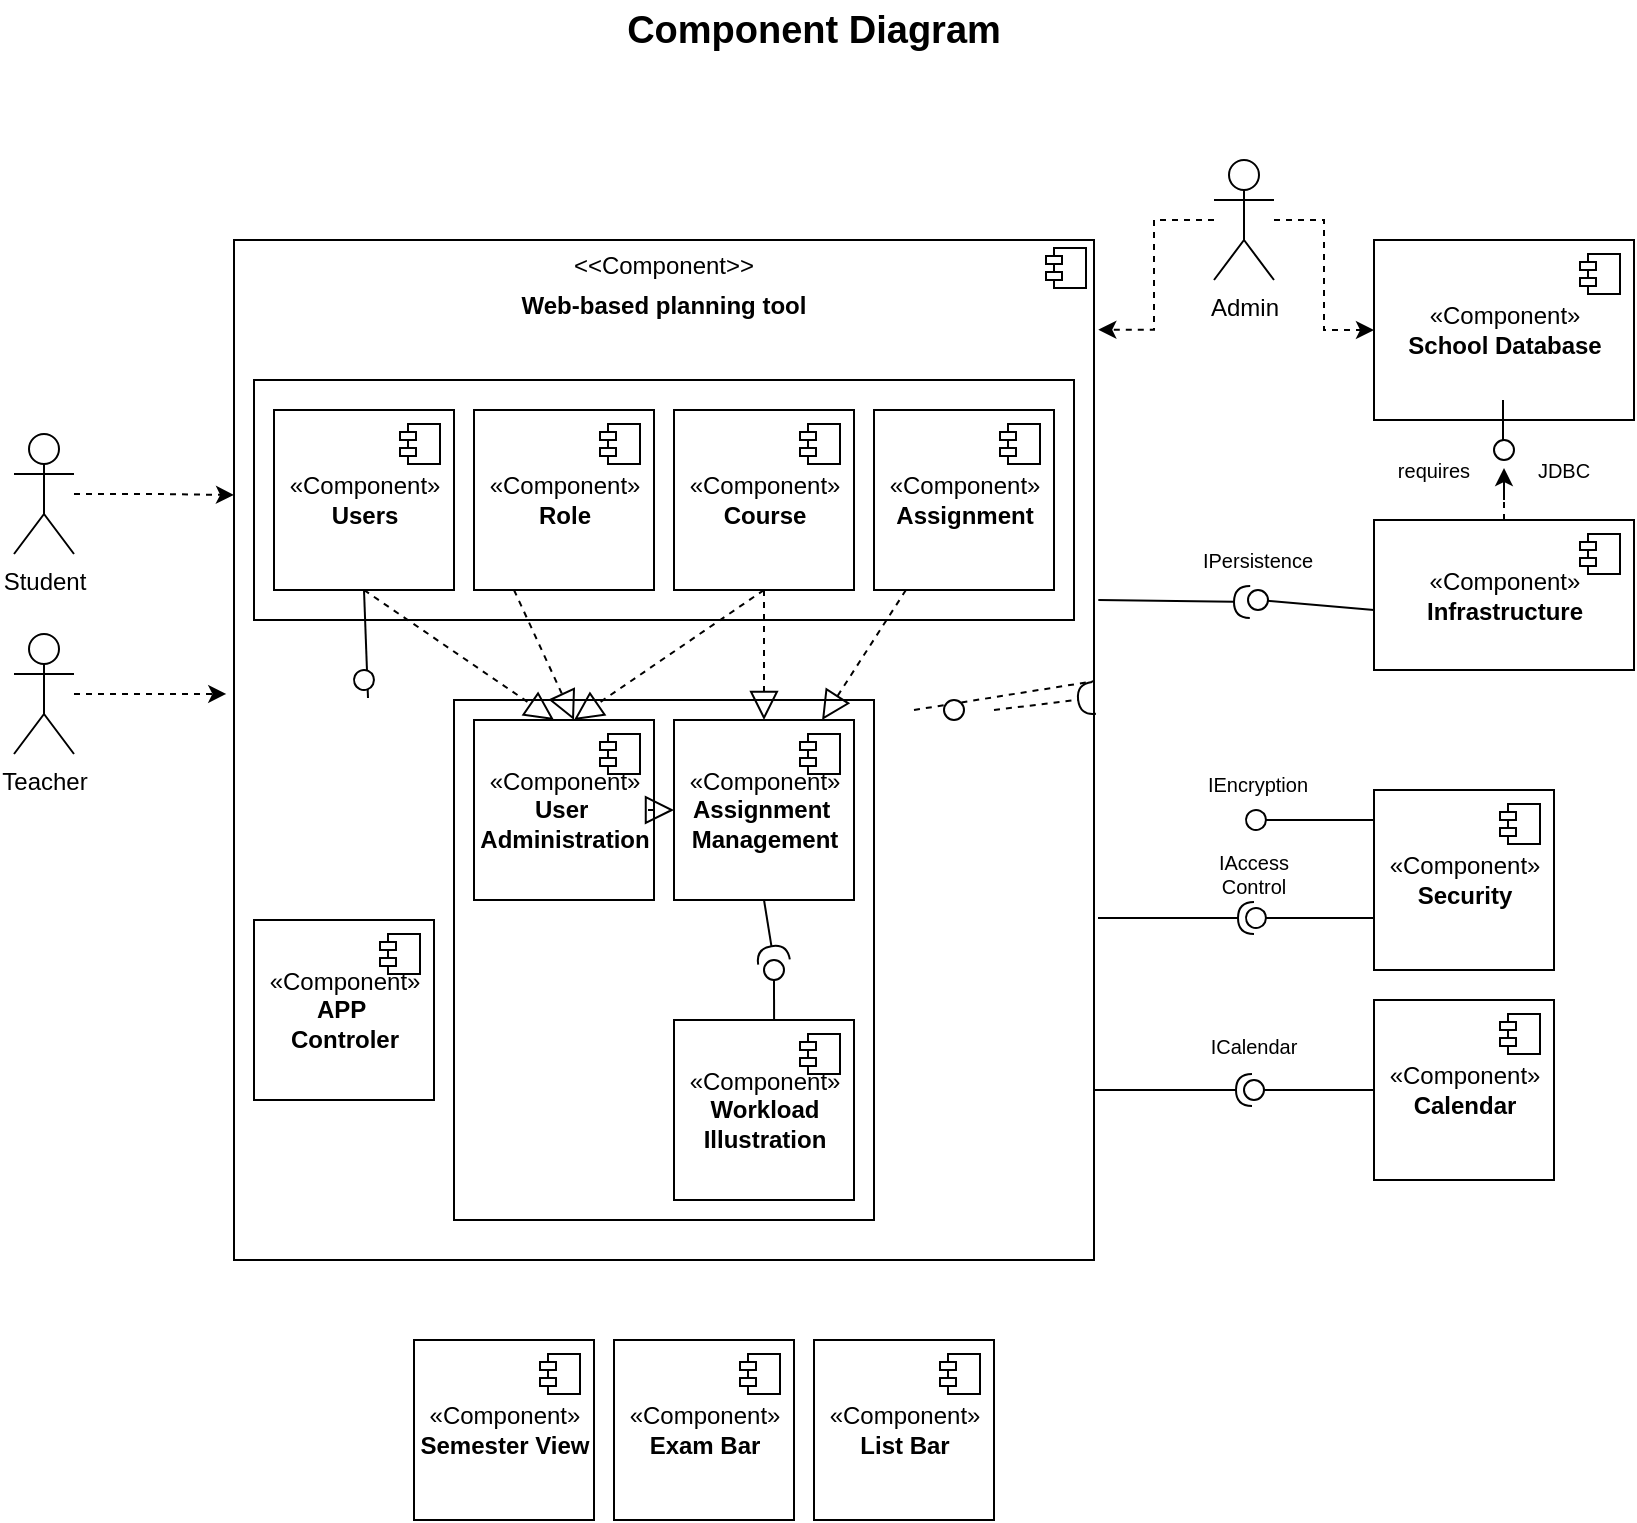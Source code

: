 <mxfile version="14.4.2" type="github">
  <diagram name="Page-1" id="5f0bae14-7c28-e335-631c-24af17079c00">
    <mxGraphModel dx="847" dy="510" grid="1" gridSize="10" guides="1" tooltips="1" connect="1" arrows="1" fold="1" page="1" pageScale="1" pageWidth="1100" pageHeight="850" background="#ffffff" math="0" shadow="0">
      <root>
        <mxCell id="0" />
        <mxCell id="1" parent="0" />
        <mxCell id="hPJNeQcR5pb7TXHDENTw-12" value="&lt;p style=&quot;margin: 0px ; margin-top: 6px ; text-align: center&quot;&gt;&amp;lt;&amp;lt;Component&amp;gt;&amp;gt;&lt;/p&gt;&lt;p style=&quot;margin: 0px ; margin-top: 6px ; text-align: center&quot;&gt;&lt;b&gt;Web-based planning tool&lt;/b&gt;&lt;/p&gt;" style="align=left;overflow=fill;html=1;dropTarget=0;" parent="1" vertex="1">
          <mxGeometry x="180" y="300" width="430" height="510" as="geometry" />
        </mxCell>
        <mxCell id="hPJNeQcR5pb7TXHDENTw-13" value="" style="shape=component;jettyWidth=8;jettyHeight=4;" parent="hPJNeQcR5pb7TXHDENTw-12" vertex="1">
          <mxGeometry x="1" width="20" height="20" relative="1" as="geometry">
            <mxPoint x="-24" y="4" as="offset" />
          </mxGeometry>
        </mxCell>
        <mxCell id="nPy8sIveKaSQb-D-Oaqv-60" value="" style="rounded=0;whiteSpace=wrap;html=1;fontSize=19;align=left;" vertex="1" parent="1">
          <mxGeometry x="290" y="530" width="210" height="260" as="geometry" />
        </mxCell>
        <mxCell id="nPy8sIveKaSQb-D-Oaqv-30" value="" style="rounded=0;whiteSpace=wrap;html=1;fontSize=19;align=left;" vertex="1" parent="1">
          <mxGeometry x="190" y="370" width="410" height="120" as="geometry" />
        </mxCell>
        <mxCell id="hPJNeQcR5pb7TXHDENTw-1" value="«Component»&lt;br&gt;&lt;b&gt;School Database&lt;/b&gt;" style="html=1;dropTarget=0;" parent="1" vertex="1">
          <mxGeometry x="750" y="300" width="130" height="90" as="geometry" />
        </mxCell>
        <mxCell id="hPJNeQcR5pb7TXHDENTw-2" value="" style="shape=module;jettyWidth=8;jettyHeight=4;" parent="hPJNeQcR5pb7TXHDENTw-1" vertex="1">
          <mxGeometry x="1" width="20" height="20" relative="1" as="geometry">
            <mxPoint x="-27" y="7" as="offset" />
          </mxGeometry>
        </mxCell>
        <mxCell id="hPJNeQcR5pb7TXHDENTw-20" style="edgeStyle=orthogonalEdgeStyle;rounded=0;orthogonalLoop=1;jettySize=auto;html=1;entryX=0;entryY=0.25;entryDx=0;entryDy=0;dashed=1;" parent="1" source="hPJNeQcR5pb7TXHDENTw-4" target="hPJNeQcR5pb7TXHDENTw-12" edge="1">
          <mxGeometry relative="1" as="geometry" />
        </mxCell>
        <object label="Student" id="hPJNeQcR5pb7TXHDENTw-4">
          <mxCell style="shape=umlActor;verticalLabelPosition=bottom;verticalAlign=top;html=1;" parent="1" vertex="1">
            <mxGeometry x="70" y="397" width="30" height="60" as="geometry" />
          </mxCell>
        </object>
        <mxCell id="hPJNeQcR5pb7TXHDENTw-21" style="edgeStyle=orthogonalEdgeStyle;rounded=0;orthogonalLoop=1;jettySize=auto;html=1;entryX=-0.009;entryY=0.445;entryDx=0;entryDy=0;entryPerimeter=0;dashed=1;" parent="1" source="hPJNeQcR5pb7TXHDENTw-8" target="hPJNeQcR5pb7TXHDENTw-12" edge="1">
          <mxGeometry relative="1" as="geometry" />
        </mxCell>
        <mxCell id="hPJNeQcR5pb7TXHDENTw-8" value="Teacher" style="shape=umlActor;verticalLabelPosition=bottom;verticalAlign=top;html=1;" parent="1" vertex="1">
          <mxGeometry x="70" y="497" width="30" height="60" as="geometry" />
        </mxCell>
        <mxCell id="GrHaTtCAGcDexZ11616I-4" value="" style="rounded=0;orthogonalLoop=1;jettySize=auto;html=1;endArrow=none;endFill=0;exitX=0;exitY=0.6;exitDx=0;exitDy=0;exitPerimeter=0;" parent="1" source="nPy8sIveKaSQb-D-Oaqv-73" target="GrHaTtCAGcDexZ11616I-6" edge="1">
          <mxGeometry relative="1" as="geometry">
            <mxPoint x="420" y="355" as="sourcePoint" />
          </mxGeometry>
        </mxCell>
        <mxCell id="GrHaTtCAGcDexZ11616I-5" value="" style="rounded=0;orthogonalLoop=1;jettySize=auto;html=1;endArrow=halfCircle;endFill=0;endSize=6;strokeWidth=1;exitX=1.005;exitY=0.353;exitDx=0;exitDy=0;exitPerimeter=0;entryX=0.1;entryY=0.6;entryDx=0;entryDy=0;entryPerimeter=0;" parent="1" edge="1">
          <mxGeometry relative="1" as="geometry">
            <mxPoint x="612.15" y="480.03" as="sourcePoint" />
            <mxPoint x="688" y="481" as="targetPoint" />
          </mxGeometry>
        </mxCell>
        <mxCell id="GrHaTtCAGcDexZ11616I-6" value="" style="ellipse;whiteSpace=wrap;html=1;fontFamily=Helvetica;fontSize=12;fontColor=#000000;align=center;strokeColor=#000000;fillColor=#ffffff;points=[];aspect=fixed;resizable=0;" parent="1" vertex="1">
          <mxGeometry x="687" y="475" width="10" height="10" as="geometry" />
        </mxCell>
        <mxCell id="nPy8sIveKaSQb-D-Oaqv-1" value="Component Diagram" style="text;align=center;fontStyle=1;verticalAlign=middle;spacingLeft=3;spacingRight=3;strokeColor=none;rotatable=0;points=[[0,0.5],[1,0.5]];portConstraint=eastwest;fontSize=19;" vertex="1" parent="1">
          <mxGeometry x="430" y="180" width="80" height="26" as="geometry" />
        </mxCell>
        <mxCell id="nPy8sIveKaSQb-D-Oaqv-10" value="«Component»&lt;br&gt;&lt;b&gt;Workload &lt;br&gt;Illustration&lt;/b&gt;" style="html=1;dropTarget=0;" vertex="1" parent="1">
          <mxGeometry x="400" y="690" width="90" height="90" as="geometry" />
        </mxCell>
        <mxCell id="nPy8sIveKaSQb-D-Oaqv-11" value="" style="shape=module;jettyWidth=8;jettyHeight=4;" vertex="1" parent="nPy8sIveKaSQb-D-Oaqv-10">
          <mxGeometry x="1" width="20" height="20" relative="1" as="geometry">
            <mxPoint x="-27" y="7" as="offset" />
          </mxGeometry>
        </mxCell>
        <mxCell id="nPy8sIveKaSQb-D-Oaqv-12" value="«Component»&lt;br&gt;&lt;b&gt;Semester View&lt;/b&gt;" style="html=1;dropTarget=0;" vertex="1" parent="1">
          <mxGeometry x="270" y="850" width="90" height="90" as="geometry" />
        </mxCell>
        <mxCell id="nPy8sIveKaSQb-D-Oaqv-13" value="" style="shape=module;jettyWidth=8;jettyHeight=4;" vertex="1" parent="nPy8sIveKaSQb-D-Oaqv-12">
          <mxGeometry x="1" width="20" height="20" relative="1" as="geometry">
            <mxPoint x="-27" y="7" as="offset" />
          </mxGeometry>
        </mxCell>
        <mxCell id="nPy8sIveKaSQb-D-Oaqv-14" value="«Component»&lt;br&gt;&lt;b&gt;Assignment&lt;/b&gt;" style="html=1;dropTarget=0;" vertex="1" parent="1">
          <mxGeometry x="500" y="385" width="90" height="90" as="geometry" />
        </mxCell>
        <mxCell id="nPy8sIveKaSQb-D-Oaqv-15" value="" style="shape=module;jettyWidth=8;jettyHeight=4;" vertex="1" parent="nPy8sIveKaSQb-D-Oaqv-14">
          <mxGeometry x="1" width="20" height="20" relative="1" as="geometry">
            <mxPoint x="-27" y="7" as="offset" />
          </mxGeometry>
        </mxCell>
        <mxCell id="nPy8sIveKaSQb-D-Oaqv-16" value="«Component»&lt;br&gt;&lt;b&gt;Calendar&lt;/b&gt;" style="html=1;dropTarget=0;" vertex="1" parent="1">
          <mxGeometry x="750" y="680" width="90" height="90" as="geometry" />
        </mxCell>
        <mxCell id="nPy8sIveKaSQb-D-Oaqv-17" value="" style="shape=module;jettyWidth=8;jettyHeight=4;" vertex="1" parent="nPy8sIveKaSQb-D-Oaqv-16">
          <mxGeometry x="1" width="20" height="20" relative="1" as="geometry">
            <mxPoint x="-27" y="7" as="offset" />
          </mxGeometry>
        </mxCell>
        <mxCell id="nPy8sIveKaSQb-D-Oaqv-18" value="«Component»&lt;br&gt;&lt;b&gt;Exam Bar&lt;/b&gt;" style="html=1;dropTarget=0;" vertex="1" parent="1">
          <mxGeometry x="370" y="850" width="90" height="90" as="geometry" />
        </mxCell>
        <mxCell id="nPy8sIveKaSQb-D-Oaqv-19" value="" style="shape=module;jettyWidth=8;jettyHeight=4;" vertex="1" parent="nPy8sIveKaSQb-D-Oaqv-18">
          <mxGeometry x="1" width="20" height="20" relative="1" as="geometry">
            <mxPoint x="-27" y="7" as="offset" />
          </mxGeometry>
        </mxCell>
        <mxCell id="nPy8sIveKaSQb-D-Oaqv-21" value="«Component»&lt;br&gt;&lt;b&gt;List Bar&lt;/b&gt;" style="html=1;dropTarget=0;" vertex="1" parent="1">
          <mxGeometry x="470" y="850" width="90" height="90" as="geometry" />
        </mxCell>
        <mxCell id="nPy8sIveKaSQb-D-Oaqv-22" value="" style="shape=module;jettyWidth=8;jettyHeight=4;" vertex="1" parent="nPy8sIveKaSQb-D-Oaqv-21">
          <mxGeometry x="1" width="20" height="20" relative="1" as="geometry">
            <mxPoint x="-27" y="7" as="offset" />
          </mxGeometry>
        </mxCell>
        <mxCell id="nPy8sIveKaSQb-D-Oaqv-24" value="«Component»&lt;br&gt;&lt;b&gt;Users&lt;/b&gt;" style="html=1;dropTarget=0;" vertex="1" parent="1">
          <mxGeometry x="200" y="385" width="90" height="90" as="geometry" />
        </mxCell>
        <mxCell id="nPy8sIveKaSQb-D-Oaqv-25" value="" style="shape=module;jettyWidth=8;jettyHeight=4;" vertex="1" parent="nPy8sIveKaSQb-D-Oaqv-24">
          <mxGeometry x="1" width="20" height="20" relative="1" as="geometry">
            <mxPoint x="-27" y="7" as="offset" />
          </mxGeometry>
        </mxCell>
        <mxCell id="nPy8sIveKaSQb-D-Oaqv-26" value="«Component»&lt;br&gt;&lt;b&gt;Role&lt;/b&gt;" style="html=1;dropTarget=0;" vertex="1" parent="1">
          <mxGeometry x="300" y="385" width="90" height="90" as="geometry" />
        </mxCell>
        <mxCell id="nPy8sIveKaSQb-D-Oaqv-27" value="" style="shape=module;jettyWidth=8;jettyHeight=4;" vertex="1" parent="nPy8sIveKaSQb-D-Oaqv-26">
          <mxGeometry x="1" width="20" height="20" relative="1" as="geometry">
            <mxPoint x="-27" y="7" as="offset" />
          </mxGeometry>
        </mxCell>
        <mxCell id="nPy8sIveKaSQb-D-Oaqv-28" value="«Component»&lt;br&gt;&lt;b&gt;Course&lt;/b&gt;" style="html=1;dropTarget=0;" vertex="1" parent="1">
          <mxGeometry x="400" y="385" width="90" height="90" as="geometry" />
        </mxCell>
        <mxCell id="nPy8sIveKaSQb-D-Oaqv-29" value="" style="shape=module;jettyWidth=8;jettyHeight=4;" vertex="1" parent="nPy8sIveKaSQb-D-Oaqv-28">
          <mxGeometry x="1" width="20" height="20" relative="1" as="geometry">
            <mxPoint x="-27" y="7" as="offset" />
          </mxGeometry>
        </mxCell>
        <mxCell id="nPy8sIveKaSQb-D-Oaqv-32" value="«Component»&lt;br&gt;&lt;b&gt;Assignment&amp;nbsp;&lt;br&gt;Management&lt;br&gt;&lt;/b&gt;" style="html=1;dropTarget=0;" vertex="1" parent="1">
          <mxGeometry x="400" y="540" width="90" height="90" as="geometry" />
        </mxCell>
        <mxCell id="nPy8sIveKaSQb-D-Oaqv-33" value="" style="shape=module;jettyWidth=8;jettyHeight=4;" vertex="1" parent="nPy8sIveKaSQb-D-Oaqv-32">
          <mxGeometry x="1" width="20" height="20" relative="1" as="geometry">
            <mxPoint x="-27" y="7" as="offset" />
          </mxGeometry>
        </mxCell>
        <mxCell id="nPy8sIveKaSQb-D-Oaqv-34" value="«Component»&lt;br&gt;&lt;b&gt;User&amp;nbsp;&lt;br&gt;Administration&lt;br&gt;&lt;/b&gt;" style="html=1;dropTarget=0;" vertex="1" parent="1">
          <mxGeometry x="300" y="540" width="90" height="90" as="geometry" />
        </mxCell>
        <mxCell id="nPy8sIveKaSQb-D-Oaqv-35" value="" style="shape=module;jettyWidth=8;jettyHeight=4;" vertex="1" parent="nPy8sIveKaSQb-D-Oaqv-34">
          <mxGeometry x="1" width="20" height="20" relative="1" as="geometry">
            <mxPoint x="-27" y="7" as="offset" />
          </mxGeometry>
        </mxCell>
        <mxCell id="nPy8sIveKaSQb-D-Oaqv-39" value="«Component»&lt;br&gt;&lt;b&gt;Security&lt;/b&gt;" style="html=1;dropTarget=0;" vertex="1" parent="1">
          <mxGeometry x="750" y="575" width="90" height="90" as="geometry" />
        </mxCell>
        <mxCell id="nPy8sIveKaSQb-D-Oaqv-40" value="" style="shape=module;jettyWidth=8;jettyHeight=4;" vertex="1" parent="nPy8sIveKaSQb-D-Oaqv-39">
          <mxGeometry x="1" width="20" height="20" relative="1" as="geometry">
            <mxPoint x="-27" y="7" as="offset" />
          </mxGeometry>
        </mxCell>
        <mxCell id="nPy8sIveKaSQb-D-Oaqv-42" value="" style="rounded=0;orthogonalLoop=1;jettySize=auto;html=1;endArrow=none;endFill=0;fontSize=19;exitX=0;exitY=0.5;exitDx=0;exitDy=0;" edge="1" target="nPy8sIveKaSQb-D-Oaqv-44" parent="1" source="nPy8sIveKaSQb-D-Oaqv-16">
          <mxGeometry relative="1" as="geometry">
            <mxPoint x="620" y="745" as="sourcePoint" />
          </mxGeometry>
        </mxCell>
        <mxCell id="nPy8sIveKaSQb-D-Oaqv-43" value="" style="rounded=0;orthogonalLoop=1;jettySize=auto;html=1;endArrow=halfCircle;endFill=0;endSize=6;strokeWidth=1;fontSize=19;entryX=0;entryY=0.4;entryDx=0;entryDy=0;entryPerimeter=0;" edge="1" parent="1">
          <mxGeometry relative="1" as="geometry">
            <mxPoint x="610" y="725" as="sourcePoint" />
            <mxPoint x="689" y="725" as="targetPoint" />
          </mxGeometry>
        </mxCell>
        <mxCell id="nPy8sIveKaSQb-D-Oaqv-44" value="" style="ellipse;whiteSpace=wrap;html=1;fontFamily=Helvetica;fontSize=12;fontColor=#000000;align=center;strokeColor=#000000;fillColor=#ffffff;points=[];aspect=fixed;resizable=0;" vertex="1" parent="1">
          <mxGeometry x="685" y="720" width="10" height="10" as="geometry" />
        </mxCell>
        <mxCell id="nPy8sIveKaSQb-D-Oaqv-48" value="" style="rounded=0;orthogonalLoop=1;jettySize=auto;html=1;endArrow=none;endFill=0;fontSize=19;exitX=0.628;exitY=0.765;exitDx=0;exitDy=0;exitPerimeter=0;" edge="1" target="nPy8sIveKaSQb-D-Oaqv-50" parent="1" source="hPJNeQcR5pb7TXHDENTw-12">
          <mxGeometry relative="1" as="geometry">
            <mxPoint x="430" y="665" as="sourcePoint" />
          </mxGeometry>
        </mxCell>
        <mxCell id="nPy8sIveKaSQb-D-Oaqv-49" value="" style="rounded=0;orthogonalLoop=1;jettySize=auto;html=1;endArrow=halfCircle;endFill=0;endSize=6;strokeWidth=1;fontSize=19;exitX=0.5;exitY=1;exitDx=0;exitDy=0;entryX=0.5;entryY=0.1;entryDx=0;entryDy=0;entryPerimeter=0;" edge="1" target="nPy8sIveKaSQb-D-Oaqv-50" parent="1" source="nPy8sIveKaSQb-D-Oaqv-32">
          <mxGeometry relative="1" as="geometry">
            <mxPoint x="450" y="690" as="sourcePoint" />
          </mxGeometry>
        </mxCell>
        <mxCell id="nPy8sIveKaSQb-D-Oaqv-50" value="" style="ellipse;whiteSpace=wrap;html=1;fontFamily=Helvetica;fontSize=12;fontColor=#000000;align=center;strokeColor=#000000;fillColor=#ffffff;points=[];aspect=fixed;resizable=0;" vertex="1" parent="1">
          <mxGeometry x="445" y="660" width="10" height="10" as="geometry" />
        </mxCell>
        <mxCell id="nPy8sIveKaSQb-D-Oaqv-52" value="" style="endArrow=block;dashed=1;endFill=0;endSize=12;html=1;fontSize=19;exitX=0.5;exitY=1;exitDx=0;exitDy=0;" edge="1" parent="1" source="nPy8sIveKaSQb-D-Oaqv-24">
          <mxGeometry width="160" relative="1" as="geometry">
            <mxPoint x="230" y="480" as="sourcePoint" />
            <mxPoint x="340" y="540" as="targetPoint" />
          </mxGeometry>
        </mxCell>
        <mxCell id="nPy8sIveKaSQb-D-Oaqv-53" value="" style="endArrow=block;dashed=1;endFill=0;endSize=12;html=1;fontSize=19;" edge="1" parent="1">
          <mxGeometry width="160" relative="1" as="geometry">
            <mxPoint x="320" y="475" as="sourcePoint" />
            <mxPoint x="350" y="540" as="targetPoint" />
          </mxGeometry>
        </mxCell>
        <mxCell id="nPy8sIveKaSQb-D-Oaqv-55" value="" style="endArrow=block;dashed=1;endFill=0;endSize=12;html=1;fontSize=19;exitX=0.5;exitY=1;exitDx=0;exitDy=0;" edge="1" parent="1" source="nPy8sIveKaSQb-D-Oaqv-28">
          <mxGeometry width="160" relative="1" as="geometry">
            <mxPoint x="330" y="485" as="sourcePoint" />
            <mxPoint x="350" y="540" as="targetPoint" />
          </mxGeometry>
        </mxCell>
        <mxCell id="nPy8sIveKaSQb-D-Oaqv-56" value="" style="endArrow=block;dashed=1;endFill=0;endSize=12;html=1;fontSize=19;" edge="1" parent="1" source="nPy8sIveKaSQb-D-Oaqv-14" target="nPy8sIveKaSQb-D-Oaqv-32">
          <mxGeometry width="160" relative="1" as="geometry">
            <mxPoint x="340" y="495" as="sourcePoint" />
            <mxPoint x="370" y="560" as="targetPoint" />
          </mxGeometry>
        </mxCell>
        <mxCell id="nPy8sIveKaSQb-D-Oaqv-58" value="«Component»&lt;br&gt;&lt;b&gt;APP&amp;nbsp;&lt;br&gt;Controler&lt;br&gt;&lt;/b&gt;" style="html=1;dropTarget=0;" vertex="1" parent="1">
          <mxGeometry x="190" y="640" width="90" height="90" as="geometry" />
        </mxCell>
        <mxCell id="nPy8sIveKaSQb-D-Oaqv-59" value="" style="shape=module;jettyWidth=8;jettyHeight=4;" vertex="1" parent="nPy8sIveKaSQb-D-Oaqv-58">
          <mxGeometry x="1" width="20" height="20" relative="1" as="geometry">
            <mxPoint x="-27" y="7" as="offset" />
          </mxGeometry>
        </mxCell>
        <mxCell id="nPy8sIveKaSQb-D-Oaqv-61" value="" style="endArrow=block;dashed=1;endFill=0;endSize=12;html=1;fontSize=19;exitX=0.5;exitY=1;exitDx=0;exitDy=0;entryX=0.5;entryY=0;entryDx=0;entryDy=0;" edge="1" parent="1" source="nPy8sIveKaSQb-D-Oaqv-28" target="nPy8sIveKaSQb-D-Oaqv-32">
          <mxGeometry width="160" relative="1" as="geometry">
            <mxPoint x="455" y="485" as="sourcePoint" />
            <mxPoint x="360" y="550" as="targetPoint" />
          </mxGeometry>
        </mxCell>
        <mxCell id="nPy8sIveKaSQb-D-Oaqv-62" value="" style="endArrow=block;dashed=1;endFill=0;endSize=12;html=1;fontSize=19;exitX=1;exitY=0.5;exitDx=0;exitDy=0;entryX=0;entryY=0.5;entryDx=0;entryDy=0;" edge="1" parent="1" source="nPy8sIveKaSQb-D-Oaqv-34" target="nPy8sIveKaSQb-D-Oaqv-32">
          <mxGeometry width="160" relative="1" as="geometry">
            <mxPoint x="455" y="485" as="sourcePoint" />
            <mxPoint x="455" y="550" as="targetPoint" />
          </mxGeometry>
        </mxCell>
        <mxCell id="nPy8sIveKaSQb-D-Oaqv-65" value="IAccess Control" style="text;html=1;strokeColor=none;fillColor=none;align=center;verticalAlign=middle;whiteSpace=wrap;rounded=0;fontSize=10;" vertex="1" parent="1">
          <mxGeometry x="670" y="607" width="40" height="20" as="geometry" />
        </mxCell>
        <mxCell id="nPy8sIveKaSQb-D-Oaqv-66" value="" style="rounded=0;orthogonalLoop=1;jettySize=auto;html=1;endArrow=none;endFill=0;fontSize=10;" edge="1" target="nPy8sIveKaSQb-D-Oaqv-68" parent="1">
          <mxGeometry relative="1" as="geometry">
            <mxPoint x="750" y="639" as="sourcePoint" />
          </mxGeometry>
        </mxCell>
        <mxCell id="nPy8sIveKaSQb-D-Oaqv-67" value="" style="rounded=0;orthogonalLoop=1;jettySize=auto;html=1;endArrow=halfCircle;endFill=0;endSize=6;strokeWidth=1;fontSize=10;" edge="1" parent="1">
          <mxGeometry relative="1" as="geometry">
            <mxPoint x="612" y="639" as="sourcePoint" />
            <mxPoint x="690" y="639" as="targetPoint" />
          </mxGeometry>
        </mxCell>
        <mxCell id="nPy8sIveKaSQb-D-Oaqv-68" value="" style="ellipse;whiteSpace=wrap;html=1;fontFamily=Helvetica;fontSize=12;fontColor=#000000;align=center;strokeColor=#000000;fillColor=#ffffff;points=[];aspect=fixed;resizable=0;rotation=25;" vertex="1" parent="1">
          <mxGeometry x="686" y="634" width="10" height="10" as="geometry" />
        </mxCell>
        <mxCell id="nPy8sIveKaSQb-D-Oaqv-69" value="" style="rounded=0;orthogonalLoop=1;jettySize=auto;html=1;endArrow=none;endFill=0;fontSize=10;" edge="1" parent="1">
          <mxGeometry relative="1" as="geometry">
            <mxPoint x="750" y="590" as="sourcePoint" />
            <mxPoint x="696.0" y="590.056" as="targetPoint" />
          </mxGeometry>
        </mxCell>
        <mxCell id="nPy8sIveKaSQb-D-Oaqv-70" value="" style="ellipse;whiteSpace=wrap;html=1;fontFamily=Helvetica;fontSize=12;fontColor=#000000;align=center;strokeColor=#000000;fillColor=#ffffff;points=[];aspect=fixed;resizable=0;rotation=25;" vertex="1" parent="1">
          <mxGeometry x="686" y="585" width="10" height="10" as="geometry" />
        </mxCell>
        <mxCell id="nPy8sIveKaSQb-D-Oaqv-71" value="IEncryption" style="text;html=1;strokeColor=none;fillColor=none;align=center;verticalAlign=middle;whiteSpace=wrap;rounded=0;fontSize=10;" vertex="1" parent="1">
          <mxGeometry x="672" y="562" width="40" height="20" as="geometry" />
        </mxCell>
        <mxCell id="nPy8sIveKaSQb-D-Oaqv-72" value="ICalendar" style="text;html=1;strokeColor=none;fillColor=none;align=center;verticalAlign=middle;whiteSpace=wrap;rounded=0;fontSize=10;" vertex="1" parent="1">
          <mxGeometry x="670" y="693" width="40" height="20" as="geometry" />
        </mxCell>
        <mxCell id="nPy8sIveKaSQb-D-Oaqv-82" style="edgeStyle=orthogonalEdgeStyle;rounded=0;orthogonalLoop=1;jettySize=auto;html=1;entryX=0.5;entryY=1.4;entryDx=0;entryDy=0;entryPerimeter=0;fontSize=10;dashed=1;" edge="1" parent="1" source="nPy8sIveKaSQb-D-Oaqv-73" target="nPy8sIveKaSQb-D-Oaqv-80">
          <mxGeometry relative="1" as="geometry" />
        </mxCell>
        <mxCell id="nPy8sIveKaSQb-D-Oaqv-73" value="«Component»&lt;br&gt;&lt;b&gt;Infrastructure&lt;/b&gt;" style="html=1;dropTarget=0;" vertex="1" parent="1">
          <mxGeometry x="750" y="440" width="130" height="75" as="geometry" />
        </mxCell>
        <mxCell id="nPy8sIveKaSQb-D-Oaqv-74" value="" style="shape=module;jettyWidth=8;jettyHeight=4;" vertex="1" parent="nPy8sIveKaSQb-D-Oaqv-73">
          <mxGeometry x="1" width="20" height="20" relative="1" as="geometry">
            <mxPoint x="-27" y="7" as="offset" />
          </mxGeometry>
        </mxCell>
        <mxCell id="nPy8sIveKaSQb-D-Oaqv-76" value="IPersistence" style="text;html=1;strokeColor=none;fillColor=none;align=center;verticalAlign=middle;whiteSpace=wrap;rounded=0;fontSize=10;" vertex="1" parent="1">
          <mxGeometry x="672" y="450" width="40" height="20" as="geometry" />
        </mxCell>
        <mxCell id="nPy8sIveKaSQb-D-Oaqv-78" value="" style="rounded=0;orthogonalLoop=1;jettySize=auto;html=1;endArrow=none;endFill=0;fontSize=10;" edge="1" parent="1">
          <mxGeometry relative="1" as="geometry">
            <mxPoint x="814.5" y="380" as="sourcePoint" />
            <mxPoint x="814.5" y="400" as="targetPoint" />
          </mxGeometry>
        </mxCell>
        <mxCell id="nPy8sIveKaSQb-D-Oaqv-80" value="" style="ellipse;whiteSpace=wrap;html=1;fontFamily=Helvetica;fontSize=12;fontColor=#000000;align=center;strokeColor=#000000;fillColor=#ffffff;points=[];aspect=fixed;resizable=0;" vertex="1" parent="1">
          <mxGeometry x="810" y="400" width="10" height="10" as="geometry" />
        </mxCell>
        <mxCell id="nPy8sIveKaSQb-D-Oaqv-83" value="requires" style="text;html=1;strokeColor=none;fillColor=none;align=center;verticalAlign=middle;whiteSpace=wrap;rounded=0;fontSize=10;" vertex="1" parent="1">
          <mxGeometry x="760" y="405" width="40" height="20" as="geometry" />
        </mxCell>
        <mxCell id="nPy8sIveKaSQb-D-Oaqv-84" value="JDBC" style="text;html=1;strokeColor=none;fillColor=none;align=center;verticalAlign=middle;whiteSpace=wrap;rounded=0;fontSize=10;" vertex="1" parent="1">
          <mxGeometry x="825" y="405" width="40" height="20" as="geometry" />
        </mxCell>
        <mxCell id="nPy8sIveKaSQb-D-Oaqv-88" style="edgeStyle=orthogonalEdgeStyle;rounded=0;orthogonalLoop=1;jettySize=auto;html=1;entryX=0;entryY=0.5;entryDx=0;entryDy=0;dashed=1;fontSize=10;" edge="1" parent="1" source="nPy8sIveKaSQb-D-Oaqv-87" target="hPJNeQcR5pb7TXHDENTw-1">
          <mxGeometry relative="1" as="geometry" />
        </mxCell>
        <mxCell id="nPy8sIveKaSQb-D-Oaqv-90" style="edgeStyle=orthogonalEdgeStyle;rounded=0;orthogonalLoop=1;jettySize=auto;html=1;entryX=1.005;entryY=0.088;entryDx=0;entryDy=0;entryPerimeter=0;dashed=1;fontSize=10;" edge="1" parent="1" source="nPy8sIveKaSQb-D-Oaqv-87" target="hPJNeQcR5pb7TXHDENTw-12">
          <mxGeometry relative="1" as="geometry" />
        </mxCell>
        <mxCell id="nPy8sIveKaSQb-D-Oaqv-87" value="Admin" style="shape=umlActor;verticalLabelPosition=bottom;verticalAlign=top;html=1;" vertex="1" parent="1">
          <mxGeometry x="670" y="260" width="30" height="60" as="geometry" />
        </mxCell>
        <mxCell id="nPy8sIveKaSQb-D-Oaqv-93" value="" style="rounded=0;orthogonalLoop=1;jettySize=auto;html=1;endArrow=none;endFill=0;dashed=1;fontSize=10;" edge="1" target="hPJNeQcR5pb7TXHDENTw-12" parent="1">
          <mxGeometry relative="1" as="geometry">
            <mxPoint x="520" y="535" as="sourcePoint" />
          </mxGeometry>
        </mxCell>
        <mxCell id="nPy8sIveKaSQb-D-Oaqv-94" value="" style="rounded=0;orthogonalLoop=1;jettySize=auto;html=1;endArrow=halfCircle;endFill=0;endSize=6;strokeWidth=1;dashed=1;fontSize=10;" edge="1" target="hPJNeQcR5pb7TXHDENTw-12" parent="1">
          <mxGeometry relative="1" as="geometry">
            <mxPoint x="560" y="535" as="sourcePoint" />
          </mxGeometry>
        </mxCell>
        <mxCell id="nPy8sIveKaSQb-D-Oaqv-95" value="" style="ellipse;whiteSpace=wrap;html=1;fontFamily=Helvetica;fontSize=12;fontColor=#000000;align=center;strokeColor=#000000;fillColor=#ffffff;points=[];aspect=fixed;resizable=0;" vertex="1" parent="1">
          <mxGeometry x="535" y="530" width="10" height="10" as="geometry" />
        </mxCell>
        <mxCell id="nPy8sIveKaSQb-D-Oaqv-96" value="" style="rounded=0;orthogonalLoop=1;jettySize=auto;html=1;endArrow=none;endFill=0;fontSize=10;exitX=0.5;exitY=1;exitDx=0;exitDy=0;entryX=1.062;entryY=1.231;entryDx=0;entryDy=0;entryPerimeter=0;" edge="1" parent="1" source="nPy8sIveKaSQb-D-Oaqv-24" target="nPy8sIveKaSQb-D-Oaqv-97">
          <mxGeometry relative="1" as="geometry">
            <mxPoint x="277" y="520" as="sourcePoint" />
            <mxPoint x="223.0" y="520.056" as="targetPoint" />
          </mxGeometry>
        </mxCell>
        <mxCell id="nPy8sIveKaSQb-D-Oaqv-97" value="" style="ellipse;whiteSpace=wrap;html=1;fontFamily=Helvetica;fontSize=12;fontColor=#000000;align=center;strokeColor=#000000;fillColor=#ffffff;points=[];aspect=fixed;resizable=0;rotation=25;" vertex="1" parent="1">
          <mxGeometry x="240" y="515" width="10" height="10" as="geometry" />
        </mxCell>
      </root>
    </mxGraphModel>
  </diagram>
</mxfile>
